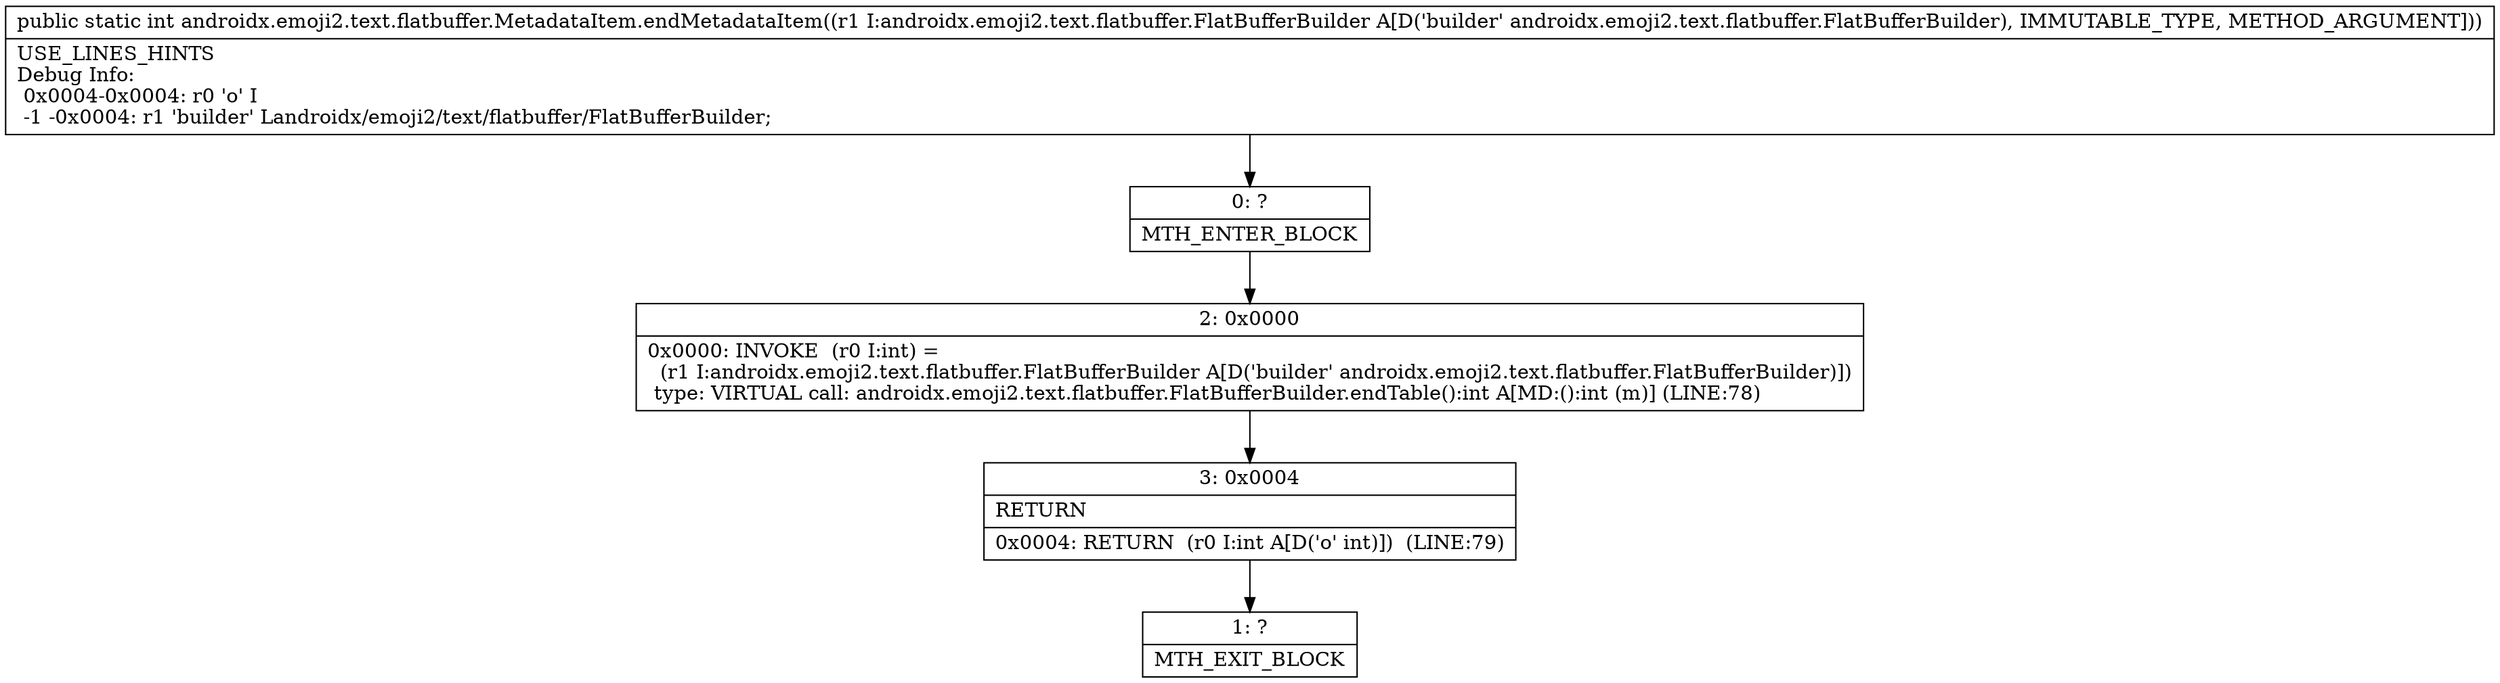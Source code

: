 digraph "CFG forandroidx.emoji2.text.flatbuffer.MetadataItem.endMetadataItem(Landroidx\/emoji2\/text\/flatbuffer\/FlatBufferBuilder;)I" {
Node_0 [shape=record,label="{0\:\ ?|MTH_ENTER_BLOCK\l}"];
Node_2 [shape=record,label="{2\:\ 0x0000|0x0000: INVOKE  (r0 I:int) = \l  (r1 I:androidx.emoji2.text.flatbuffer.FlatBufferBuilder A[D('builder' androidx.emoji2.text.flatbuffer.FlatBufferBuilder)])\l type: VIRTUAL call: androidx.emoji2.text.flatbuffer.FlatBufferBuilder.endTable():int A[MD:():int (m)] (LINE:78)\l}"];
Node_3 [shape=record,label="{3\:\ 0x0004|RETURN\l|0x0004: RETURN  (r0 I:int A[D('o' int)])  (LINE:79)\l}"];
Node_1 [shape=record,label="{1\:\ ?|MTH_EXIT_BLOCK\l}"];
MethodNode[shape=record,label="{public static int androidx.emoji2.text.flatbuffer.MetadataItem.endMetadataItem((r1 I:androidx.emoji2.text.flatbuffer.FlatBufferBuilder A[D('builder' androidx.emoji2.text.flatbuffer.FlatBufferBuilder), IMMUTABLE_TYPE, METHOD_ARGUMENT]))  | USE_LINES_HINTS\lDebug Info:\l  0x0004\-0x0004: r0 'o' I\l  \-1 \-0x0004: r1 'builder' Landroidx\/emoji2\/text\/flatbuffer\/FlatBufferBuilder;\l}"];
MethodNode -> Node_0;Node_0 -> Node_2;
Node_2 -> Node_3;
Node_3 -> Node_1;
}

